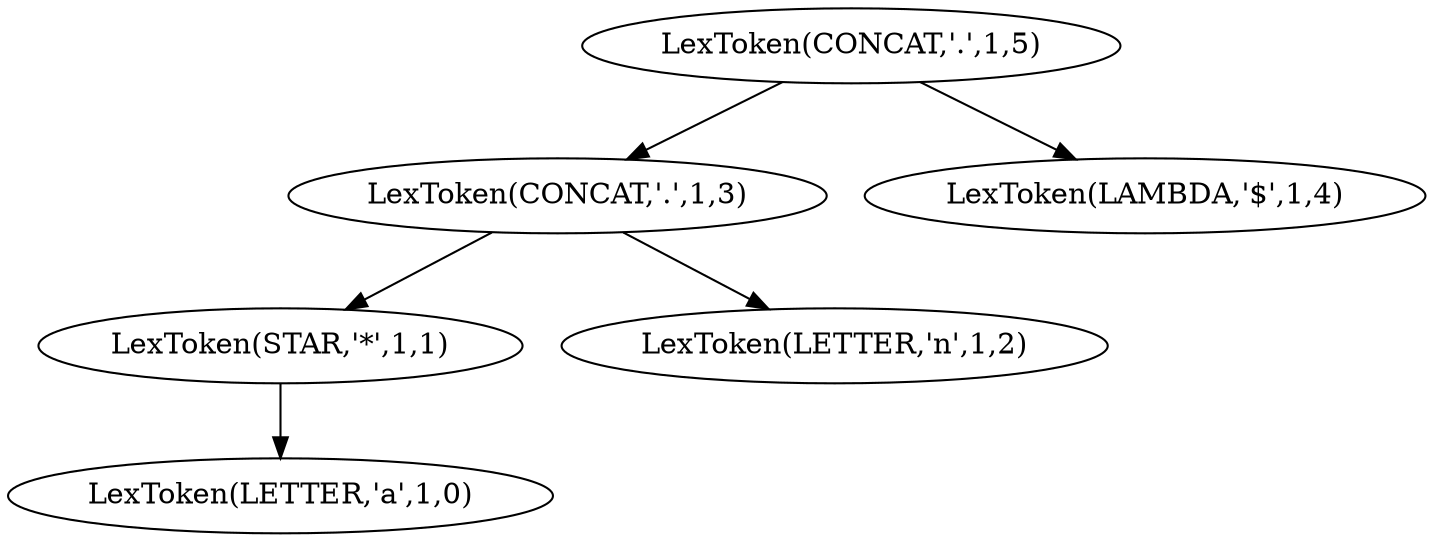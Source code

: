 strict digraph "" {
	"LexToken(LETTER,'a',1,0)"	[val=a];
	"LexToken(STAR,'*',1,1)"	[val="*"];
	"LexToken(STAR,'*',1,1)" -> "LexToken(LETTER,'a',1,0)";
	"LexToken(LETTER,'n',1,2)"	[val=n];
	"LexToken(CONCAT,'.',1,3)"	[val="."];
	"LexToken(CONCAT,'.',1,3)" -> "LexToken(STAR,'*',1,1)";
	"LexToken(CONCAT,'.',1,3)" -> "LexToken(LETTER,'n',1,2)";
	"LexToken(LAMBDA,'$',1,4)"	[val="$"];
	"LexToken(CONCAT,'.',1,5)"	[val="."];
	"LexToken(CONCAT,'.',1,5)" -> "LexToken(CONCAT,'.',1,3)";
	"LexToken(CONCAT,'.',1,5)" -> "LexToken(LAMBDA,'$',1,4)";
}
